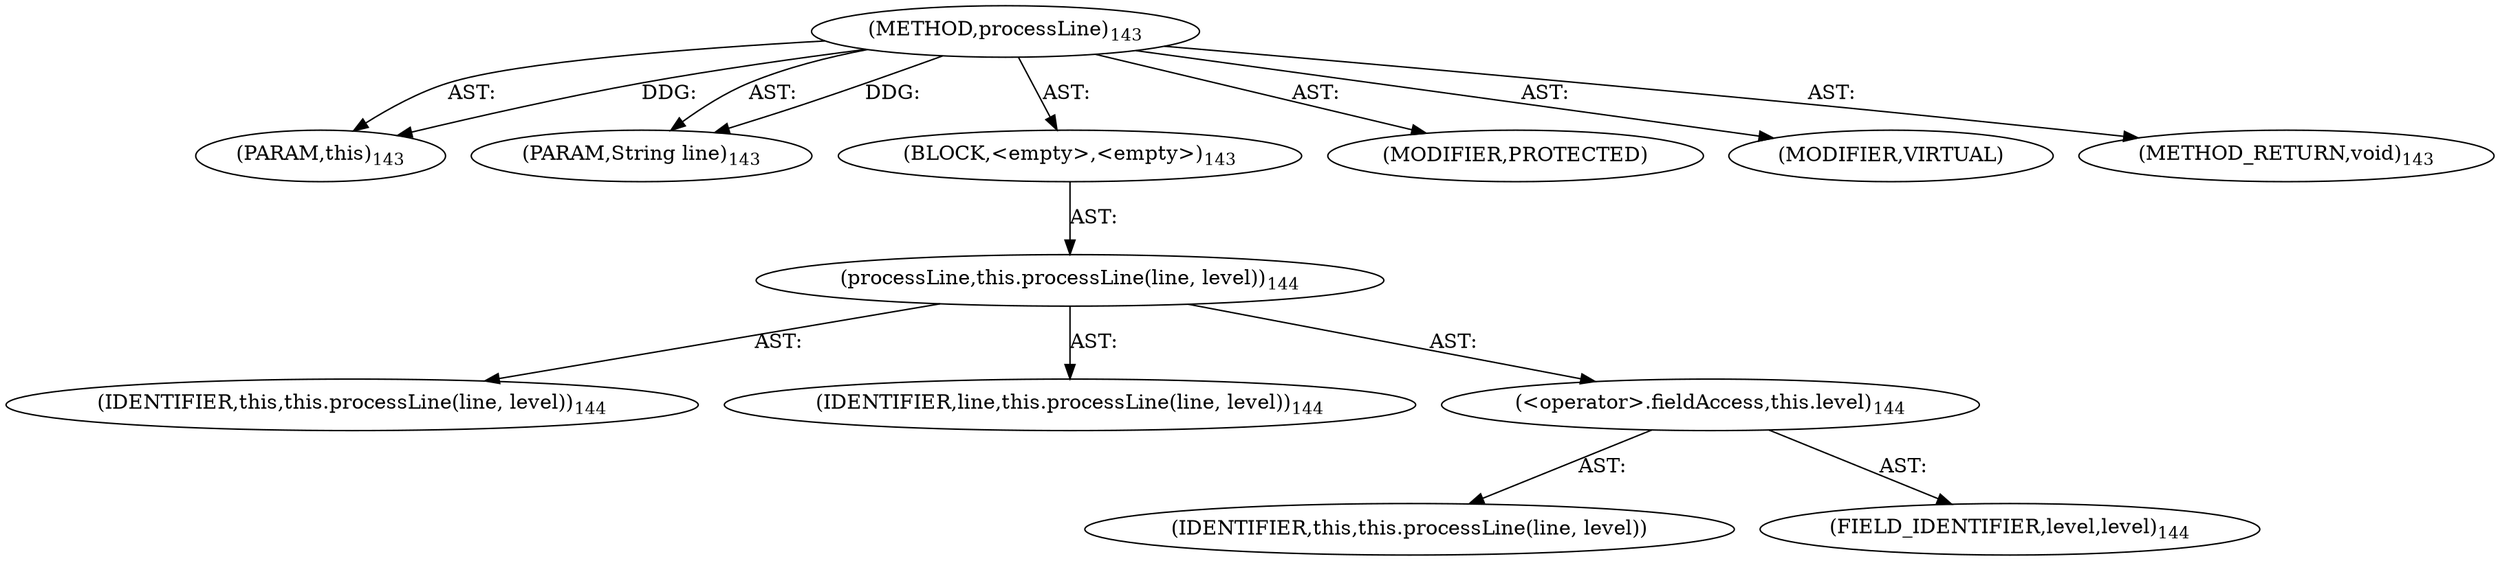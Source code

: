 digraph "processLine" {  
"111669149700" [label = <(METHOD,processLine)<SUB>143</SUB>> ]
"115964116995" [label = <(PARAM,this)<SUB>143</SUB>> ]
"115964117002" [label = <(PARAM,String line)<SUB>143</SUB>> ]
"25769803783" [label = <(BLOCK,&lt;empty&gt;,&lt;empty&gt;)<SUB>143</SUB>> ]
"30064771105" [label = <(processLine,this.processLine(line, level))<SUB>144</SUB>> ]
"68719476739" [label = <(IDENTIFIER,this,this.processLine(line, level))<SUB>144</SUB>> ]
"68719476762" [label = <(IDENTIFIER,line,this.processLine(line, level))<SUB>144</SUB>> ]
"30064771106" [label = <(&lt;operator&gt;.fieldAccess,this.level)<SUB>144</SUB>> ]
"68719476763" [label = <(IDENTIFIER,this,this.processLine(line, level))> ]
"55834574860" [label = <(FIELD_IDENTIFIER,level,level)<SUB>144</SUB>> ]
"133143986194" [label = <(MODIFIER,PROTECTED)> ]
"133143986195" [label = <(MODIFIER,VIRTUAL)> ]
"128849018884" [label = <(METHOD_RETURN,void)<SUB>143</SUB>> ]
  "111669149700" -> "115964116995"  [ label = "AST: "] 
  "111669149700" -> "115964117002"  [ label = "AST: "] 
  "111669149700" -> "25769803783"  [ label = "AST: "] 
  "111669149700" -> "133143986194"  [ label = "AST: "] 
  "111669149700" -> "133143986195"  [ label = "AST: "] 
  "111669149700" -> "128849018884"  [ label = "AST: "] 
  "25769803783" -> "30064771105"  [ label = "AST: "] 
  "30064771105" -> "68719476739"  [ label = "AST: "] 
  "30064771105" -> "68719476762"  [ label = "AST: "] 
  "30064771105" -> "30064771106"  [ label = "AST: "] 
  "30064771106" -> "68719476763"  [ label = "AST: "] 
  "30064771106" -> "55834574860"  [ label = "AST: "] 
  "111669149700" -> "115964116995"  [ label = "DDG: "] 
  "111669149700" -> "115964117002"  [ label = "DDG: "] 
}
